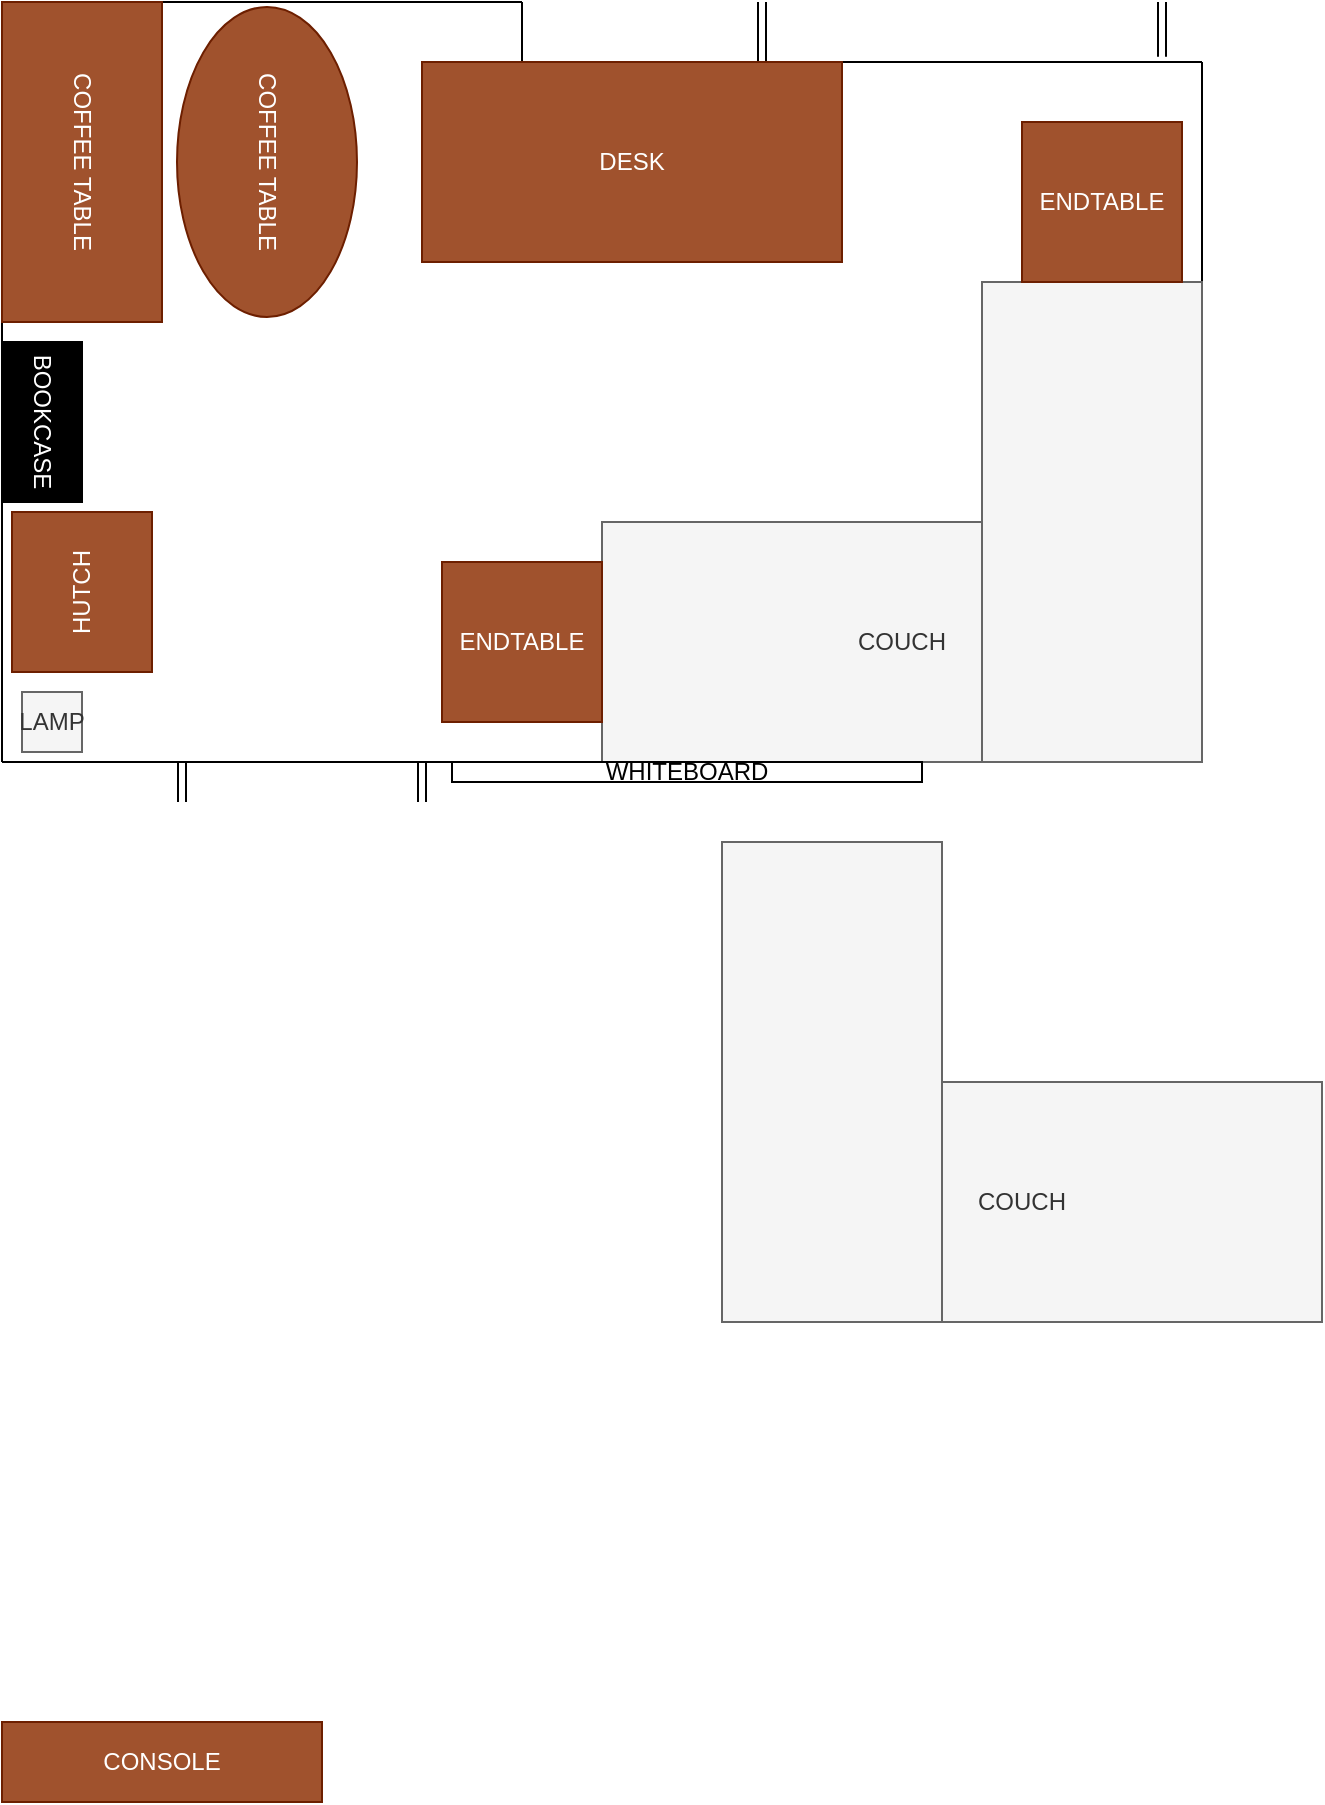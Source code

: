 <mxfile version="12.1.0" type="github" pages="1"><diagram id="qQnDsApoSpHMc4THVfdE" name="Page-1"><mxGraphModel dx="2062" dy="1123" grid="1" gridSize="10" guides="1" tooltips="1" connect="1" arrows="1" fold="1" page="1" pageScale="1" pageWidth="850" pageHeight="1100" math="0" shadow="0"><root><mxCell id="0"/><mxCell id="1" parent="0"/><mxCell id="y13b2MK2XemFfw-FXZ8G-1" value="" style="group" parent="1" vertex="1" connectable="0"><mxGeometry x="80" y="80" width="610" height="400" as="geometry"/></mxCell><mxCell id="y13b2MK2XemFfw-FXZ8G-2" value="" style="endArrow=none;html=1;" parent="y13b2MK2XemFfw-FXZ8G-1" edge="1"><mxGeometry width="50" height="50" relative="1" as="geometry"><mxPoint y="380" as="sourcePoint"/><mxPoint as="targetPoint"/></mxGeometry></mxCell><mxCell id="y13b2MK2XemFfw-FXZ8G-3" value="" style="endArrow=none;html=1;" parent="y13b2MK2XemFfw-FXZ8G-1" edge="1"><mxGeometry width="50" height="50" relative="1" as="geometry"><mxPoint x="600" y="380" as="sourcePoint"/><mxPoint y="380" as="targetPoint"/></mxGeometry></mxCell><mxCell id="y13b2MK2XemFfw-FXZ8G-4" value="" style="endArrow=none;html=1;" parent="y13b2MK2XemFfw-FXZ8G-1" edge="1"><mxGeometry width="50" height="50" relative="1" as="geometry"><mxPoint x="600" y="380" as="sourcePoint"/><mxPoint x="600" y="30" as="targetPoint"/></mxGeometry></mxCell><mxCell id="y13b2MK2XemFfw-FXZ8G-5" value="" style="endArrow=none;html=1;" parent="y13b2MK2XemFfw-FXZ8G-1" edge="1"><mxGeometry width="50" height="50" relative="1" as="geometry"><mxPoint x="260" as="sourcePoint"/><mxPoint as="targetPoint"/></mxGeometry></mxCell><mxCell id="y13b2MK2XemFfw-FXZ8G-6" value="" style="endArrow=none;html=1;" parent="y13b2MK2XemFfw-FXZ8G-1" edge="1"><mxGeometry width="50" height="50" relative="1" as="geometry"><mxPoint x="600" y="30" as="sourcePoint"/><mxPoint x="260" y="30" as="targetPoint"/></mxGeometry></mxCell><mxCell id="y13b2MK2XemFfw-FXZ8G-7" value="" style="endArrow=none;html=1;" parent="y13b2MK2XemFfw-FXZ8G-1" edge="1"><mxGeometry width="50" height="50" relative="1" as="geometry"><mxPoint x="260" y="30" as="sourcePoint"/><mxPoint x="260" as="targetPoint"/></mxGeometry></mxCell><mxCell id="y13b2MK2XemFfw-FXZ8G-8" value="" style="shape=link;html=1;" parent="y13b2MK2XemFfw-FXZ8G-1" edge="1"><mxGeometry width="50" height="50" relative="1" as="geometry"><mxPoint x="90" y="400" as="sourcePoint"/><mxPoint x="90" y="380" as="targetPoint"/></mxGeometry></mxCell><mxCell id="y13b2MK2XemFfw-FXZ8G-9" value="" style="shape=link;html=1;" parent="y13b2MK2XemFfw-FXZ8G-1" edge="1"><mxGeometry width="50" height="50" relative="1" as="geometry"><mxPoint x="210" y="400" as="sourcePoint"/><mxPoint x="210" y="380" as="targetPoint"/></mxGeometry></mxCell><mxCell id="y13b2MK2XemFfw-FXZ8G-10" value="" style="shape=link;html=1;" parent="y13b2MK2XemFfw-FXZ8G-1" edge="1"><mxGeometry width="50" height="50" relative="1" as="geometry"><mxPoint x="580" y="27.333" as="sourcePoint"/><mxPoint x="580" as="targetPoint"/></mxGeometry></mxCell><mxCell id="y13b2MK2XemFfw-FXZ8G-11" value="" style="shape=link;html=1;" parent="y13b2MK2XemFfw-FXZ8G-1" edge="1"><mxGeometry width="50" height="50" relative="1" as="geometry"><mxPoint x="380" y="30" as="sourcePoint"/><mxPoint x="380" as="targetPoint"/></mxGeometry></mxCell><mxCell id="y13b2MK2XemFfw-FXZ8G-12" value="" style="group" parent="y13b2MK2XemFfw-FXZ8G-1" vertex="1" connectable="0"><mxGeometry x="300" y="140" width="300" height="240" as="geometry"/></mxCell><mxCell id="y13b2MK2XemFfw-FXZ8G-13" value="COUCH" style="rounded=0;whiteSpace=wrap;html=1;fillColor=#f5f5f5;strokeColor=#666666;fontColor=#333333;" parent="y13b2MK2XemFfw-FXZ8G-12" vertex="1"><mxGeometry y="120" width="300" height="120" as="geometry"/></mxCell><mxCell id="y13b2MK2XemFfw-FXZ8G-14" value="" style="rounded=0;whiteSpace=wrap;html=1;fillColor=#f5f5f5;strokeColor=#666666;fontColor=#333333;" parent="y13b2MK2XemFfw-FXZ8G-12" vertex="1"><mxGeometry x="190" width="110" height="240" as="geometry"/></mxCell><mxCell id="y13b2MK2XemFfw-FXZ8G-16" value="ENDTABLE" style="rounded=0;whiteSpace=wrap;html=1;fillColor=#a0522d;strokeColor=#6D1F00;fontColor=#ffffff;" parent="y13b2MK2XemFfw-FXZ8G-1" vertex="1"><mxGeometry x="220" y="280" width="80" height="80" as="geometry"/></mxCell><mxCell id="y13b2MK2XemFfw-FXZ8G-15" value="ENDTABLE" style="rounded=0;whiteSpace=wrap;html=1;fillColor=#a0522d;strokeColor=#6D1F00;fontColor=#ffffff;" parent="y13b2MK2XemFfw-FXZ8G-1" vertex="1"><mxGeometry x="510" y="60" width="80" height="80" as="geometry"/></mxCell><mxCell id="cjTnJOIDWpyRAfUAIQdd-1" value="DESK" style="rounded=0;whiteSpace=wrap;html=1;fillColor=#a0522d;strokeColor=#6D1F00;fontColor=#ffffff;" vertex="1" parent="y13b2MK2XemFfw-FXZ8G-1"><mxGeometry x="210" y="30" width="210" height="100" as="geometry"/></mxCell><mxCell id="cjTnJOIDWpyRAfUAIQdd-2" value="HUTCH" style="rounded=0;whiteSpace=wrap;html=1;fillColor=#a0522d;strokeColor=#6D1F00;fontColor=#ffffff;rotation=-90;" vertex="1" parent="y13b2MK2XemFfw-FXZ8G-1"><mxGeometry y="260" width="80" height="70" as="geometry"/></mxCell><mxCell id="y13b2MK2XemFfw-FXZ8G-19" value="LAMP" style="rounded=0;whiteSpace=wrap;html=1;fillColor=#f5f5f5;strokeColor=#666666;fontColor=#333333;" parent="y13b2MK2XemFfw-FXZ8G-1" vertex="1"><mxGeometry x="10" y="345" width="30" height="30" as="geometry"/></mxCell><mxCell id="y13b2MK2XemFfw-FXZ8G-18" value="&lt;font color=&quot;#ffffff&quot;&gt;BOOKCASE&lt;/font&gt;" style="rounded=0;whiteSpace=wrap;html=1;fillColor=#000000;rotation=90;" parent="y13b2MK2XemFfw-FXZ8G-1" vertex="1"><mxGeometry x="-20" y="190" width="80" height="40" as="geometry"/></mxCell><mxCell id="y13b2MK2XemFfw-FXZ8G-17" value="COFFEE TABLE" style="rounded=0;whiteSpace=wrap;html=1;fillColor=#a0522d;strokeColor=#6D1F00;fontColor=#ffffff;rotation=90;" parent="y13b2MK2XemFfw-FXZ8G-1" vertex="1"><mxGeometry x="-40" y="40" width="160" height="80" as="geometry"/></mxCell><mxCell id="y13b2MK2XemFfw-FXZ8G-20" value="COFFEE TABLE" style="ellipse;whiteSpace=wrap;html=1;fillColor=#a0522d;strokeColor=#6D1F00;fontColor=#ffffff;rotation=90;" parent="y13b2MK2XemFfw-FXZ8G-1" vertex="1"><mxGeometry x="55" y="35" width="155" height="90" as="geometry"/></mxCell><mxCell id="y13b2MK2XemFfw-FXZ8G-21" value="CONSOLE" style="rounded=0;whiteSpace=wrap;html=1;fillColor=#a0522d;strokeColor=#6D1F00;fontColor=#ffffff;" parent="1" vertex="1"><mxGeometry x="80" y="940" width="160" height="40" as="geometry"/></mxCell><mxCell id="y13b2MK2XemFfw-FXZ8G-22" value="" style="group;container=1;" parent="1" vertex="1" connectable="0"><mxGeometry x="440" y="500" width="300" height="240" as="geometry"/></mxCell><mxCell id="y13b2MK2XemFfw-FXZ8G-25" value="" style="group" parent="y13b2MK2XemFfw-FXZ8G-22" vertex="1" connectable="0"><mxGeometry width="300" height="240" as="geometry"/></mxCell><mxCell id="y13b2MK2XemFfw-FXZ8G-23" value="COUCH" style="rounded=0;whiteSpace=wrap;html=1;fillColor=#f5f5f5;strokeColor=#666666;fontColor=#333333;" parent="y13b2MK2XemFfw-FXZ8G-25" vertex="1"><mxGeometry y="120" width="300" height="120" as="geometry"/></mxCell><mxCell id="y13b2MK2XemFfw-FXZ8G-24" value="" style="rounded=0;whiteSpace=wrap;html=1;fillColor=#f5f5f5;strokeColor=#666666;fontColor=#333333;" parent="y13b2MK2XemFfw-FXZ8G-25" vertex="1"><mxGeometry width="110" height="240" as="geometry"/></mxCell><mxCell id="y13b2MK2XemFfw-FXZ8G-26" value="WHITEBOARD" style="rounded=0;whiteSpace=wrap;html=1;" parent="1" vertex="1"><mxGeometry x="305" y="460" width="235" height="10" as="geometry"/></mxCell></root></mxGraphModel></diagram></mxfile>